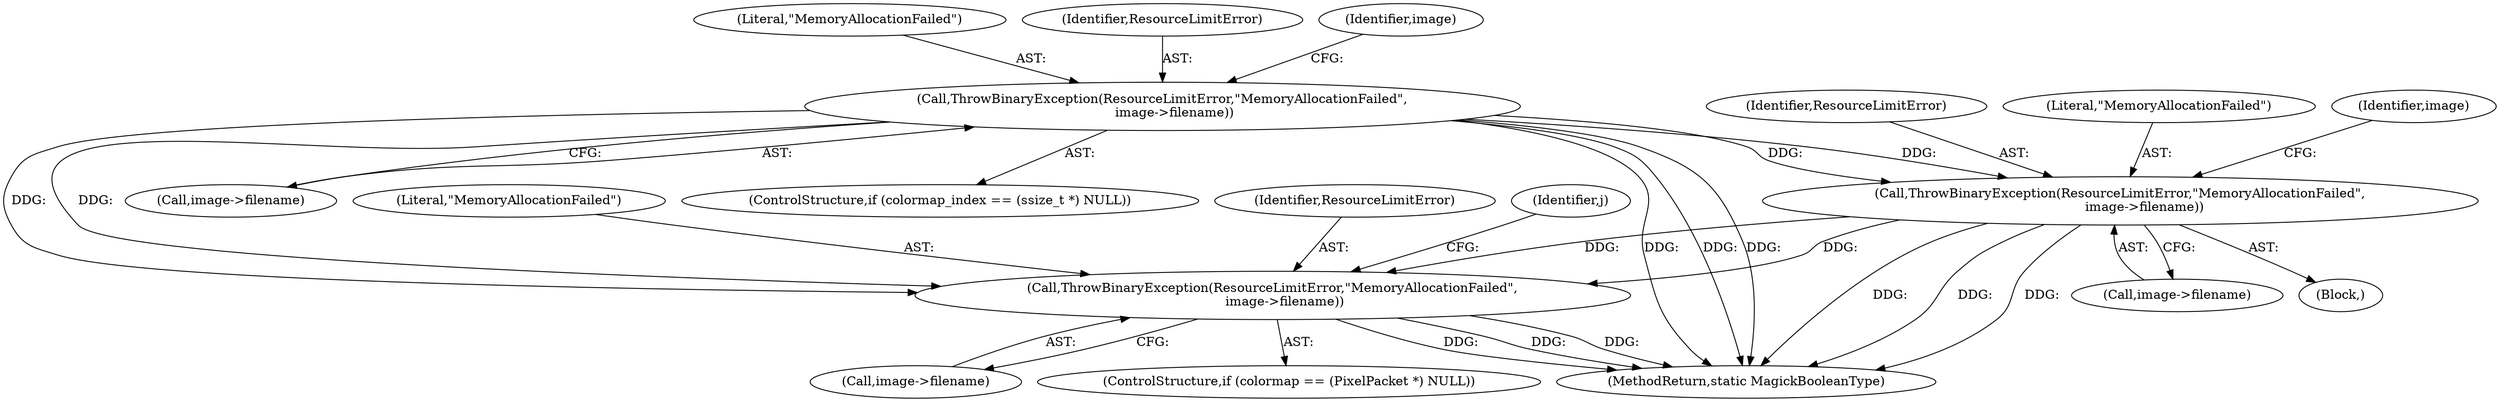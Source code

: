 digraph "0_ImageMagick_db1ffb6cf44bcfe5c4d5fcf9d9109ded5617387f_1@pointer" {
"1000418" [label="(Call,ThrowBinaryException(ResourceLimitError,\"MemoryAllocationFailed\",\n      image->filename))"];
"1000187" [label="(Call,ThrowBinaryException(ResourceLimitError,\"MemoryAllocationFailed\",\n            image->filename))"];
"1000149" [label="(Call,ThrowBinaryException(ResourceLimitError,\"MemoryAllocationFailed\",\n      image->filename))"];
"1000188" [label="(Identifier,ResourceLimitError)"];
"1000152" [label="(Call,image->filename)"];
"1000420" [label="(Literal,\"MemoryAllocationFailed\")"];
"1000151" [label="(Literal,\"MemoryAllocationFailed\")"];
"1000150" [label="(Identifier,ResourceLimitError)"];
"1000187" [label="(Call,ThrowBinaryException(ResourceLimitError,\"MemoryAllocationFailed\",\n            image->filename))"];
"1000190" [label="(Call,image->filename)"];
"1000421" [label="(Call,image->filename)"];
"1000640" [label="(MethodReturn,static MagickBooleanType)"];
"1000189" [label="(Literal,\"MemoryAllocationFailed\")"];
"1000158" [label="(Identifier,image)"];
"1000419" [label="(Identifier,ResourceLimitError)"];
"1000195" [label="(Identifier,image)"];
"1000149" [label="(Call,ThrowBinaryException(ResourceLimitError,\"MemoryAllocationFailed\",\n      image->filename))"];
"1000418" [label="(Call,ThrowBinaryException(ResourceLimitError,\"MemoryAllocationFailed\",\n      image->filename))"];
"1000143" [label="(ControlStructure,if (colormap_index == (ssize_t *) NULL))"];
"1000425" [label="(Identifier,j)"];
"1000180" [label="(Block,)"];
"1000412" [label="(ControlStructure,if (colormap == (PixelPacket *) NULL))"];
"1000418" -> "1000412"  [label="AST: "];
"1000418" -> "1000421"  [label="CFG: "];
"1000419" -> "1000418"  [label="AST: "];
"1000420" -> "1000418"  [label="AST: "];
"1000421" -> "1000418"  [label="AST: "];
"1000425" -> "1000418"  [label="CFG: "];
"1000418" -> "1000640"  [label="DDG: "];
"1000418" -> "1000640"  [label="DDG: "];
"1000418" -> "1000640"  [label="DDG: "];
"1000187" -> "1000418"  [label="DDG: "];
"1000187" -> "1000418"  [label="DDG: "];
"1000149" -> "1000418"  [label="DDG: "];
"1000149" -> "1000418"  [label="DDG: "];
"1000187" -> "1000180"  [label="AST: "];
"1000187" -> "1000190"  [label="CFG: "];
"1000188" -> "1000187"  [label="AST: "];
"1000189" -> "1000187"  [label="AST: "];
"1000190" -> "1000187"  [label="AST: "];
"1000195" -> "1000187"  [label="CFG: "];
"1000187" -> "1000640"  [label="DDG: "];
"1000187" -> "1000640"  [label="DDG: "];
"1000187" -> "1000640"  [label="DDG: "];
"1000149" -> "1000187"  [label="DDG: "];
"1000149" -> "1000187"  [label="DDG: "];
"1000149" -> "1000143"  [label="AST: "];
"1000149" -> "1000152"  [label="CFG: "];
"1000150" -> "1000149"  [label="AST: "];
"1000151" -> "1000149"  [label="AST: "];
"1000152" -> "1000149"  [label="AST: "];
"1000158" -> "1000149"  [label="CFG: "];
"1000149" -> "1000640"  [label="DDG: "];
"1000149" -> "1000640"  [label="DDG: "];
"1000149" -> "1000640"  [label="DDG: "];
}
